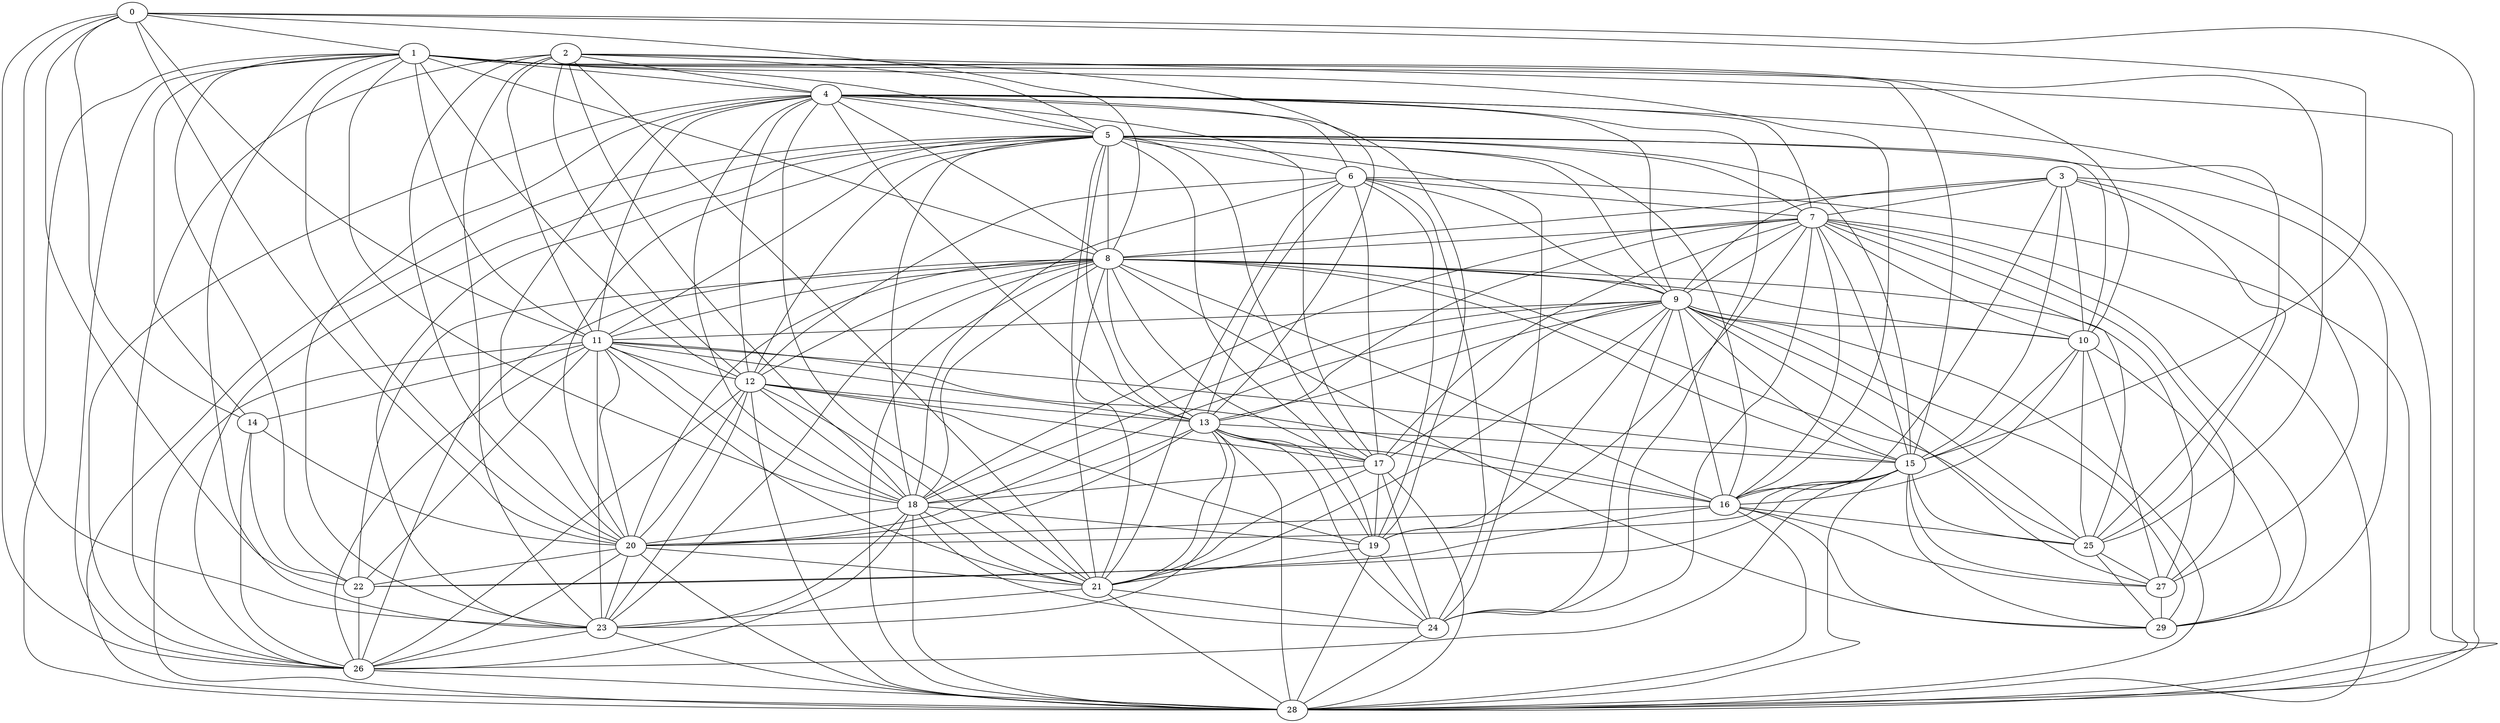 graph G {
0;
1;
2;
3;
4;
5;
6;
7;
8;
9;
10;
11;
12;
13;
14;
15;
16;
17;
18;
19;
20;
21;
22;
23;
24;
25;
26;
27;
28;
29;
0--1;
0--8;
0--11;
0--14;
0--15;
0--20;
0--22;
0--23;
0--26;
0--28;
1--4;
1--5;
1--8;
1--10;
1--11;
1--12;
1--14;
1--15;
1--16;
1--18;
1--20;
1--22;
1--23;
1--25;
1--26;
1--28;
2--4;
2--5;
2--11;
2--12;
2--13;
2--18;
2--20;
2--21;
2--23;
2--26;
2--28;
3--7;
3--8;
3--9;
3--10;
3--15;
3--16;
3--25;
3--27;
3--29;
4--5;
4--6;
4--7;
4--8;
4--9;
4--11;
4--12;
4--13;
4--17;
4--18;
4--19;
4--20;
4--21;
4--23;
4--24;
4--26;
4--28;
5--6;
5--7;
5--8;
5--9;
5--10;
5--11;
5--12;
5--13;
5--15;
5--16;
5--17;
5--18;
5--19;
5--20;
5--21;
5--23;
5--24;
5--25;
5--26;
5--28;
6--7;
6--9;
6--12;
6--13;
6--17;
6--18;
6--19;
6--21;
6--24;
6--28;
7--8;
7--9;
7--10;
7--13;
7--15;
7--16;
7--17;
7--18;
7--19;
7--24;
7--25;
7--27;
7--28;
7--29;
8--9;
8--10;
8--11;
8--12;
8--13;
8--15;
8--16;
8--17;
8--18;
8--20;
8--21;
8--22;
8--23;
8--25;
8--26;
8--27;
8--28;
8--29;
9--10;
9--11;
9--13;
9--15;
9--16;
9--17;
9--18;
9--19;
9--20;
9--21;
9--24;
9--25;
9--27;
9--28;
9--29;
10--15;
10--16;
10--25;
10--27;
10--29;
11--12;
11--13;
11--14;
11--15;
11--16;
11--18;
11--20;
11--21;
11--22;
11--23;
11--26;
11--28;
12--13;
12--17;
12--18;
12--19;
12--20;
12--21;
12--23;
12--26;
12--28;
13--15;
13--16;
13--17;
13--18;
13--19;
13--20;
13--21;
13--23;
13--24;
13--28;
14--20;
14--22;
14--26;
15--16;
15--20;
15--22;
15--25;
15--26;
15--27;
15--28;
15--29;
16--20;
16--22;
16--25;
16--27;
16--28;
16--29;
17--18;
17--19;
17--21;
17--24;
17--28;
18--19;
18--20;
18--21;
18--23;
18--24;
18--26;
18--28;
19--21;
19--24;
19--28;
20--21;
20--22;
20--23;
20--26;
20--28;
21--23;
21--24;
21--28;
22--26;
23--26;
23--28;
24--28;
25--27;
25--29;
26--28;
27--29;
}
